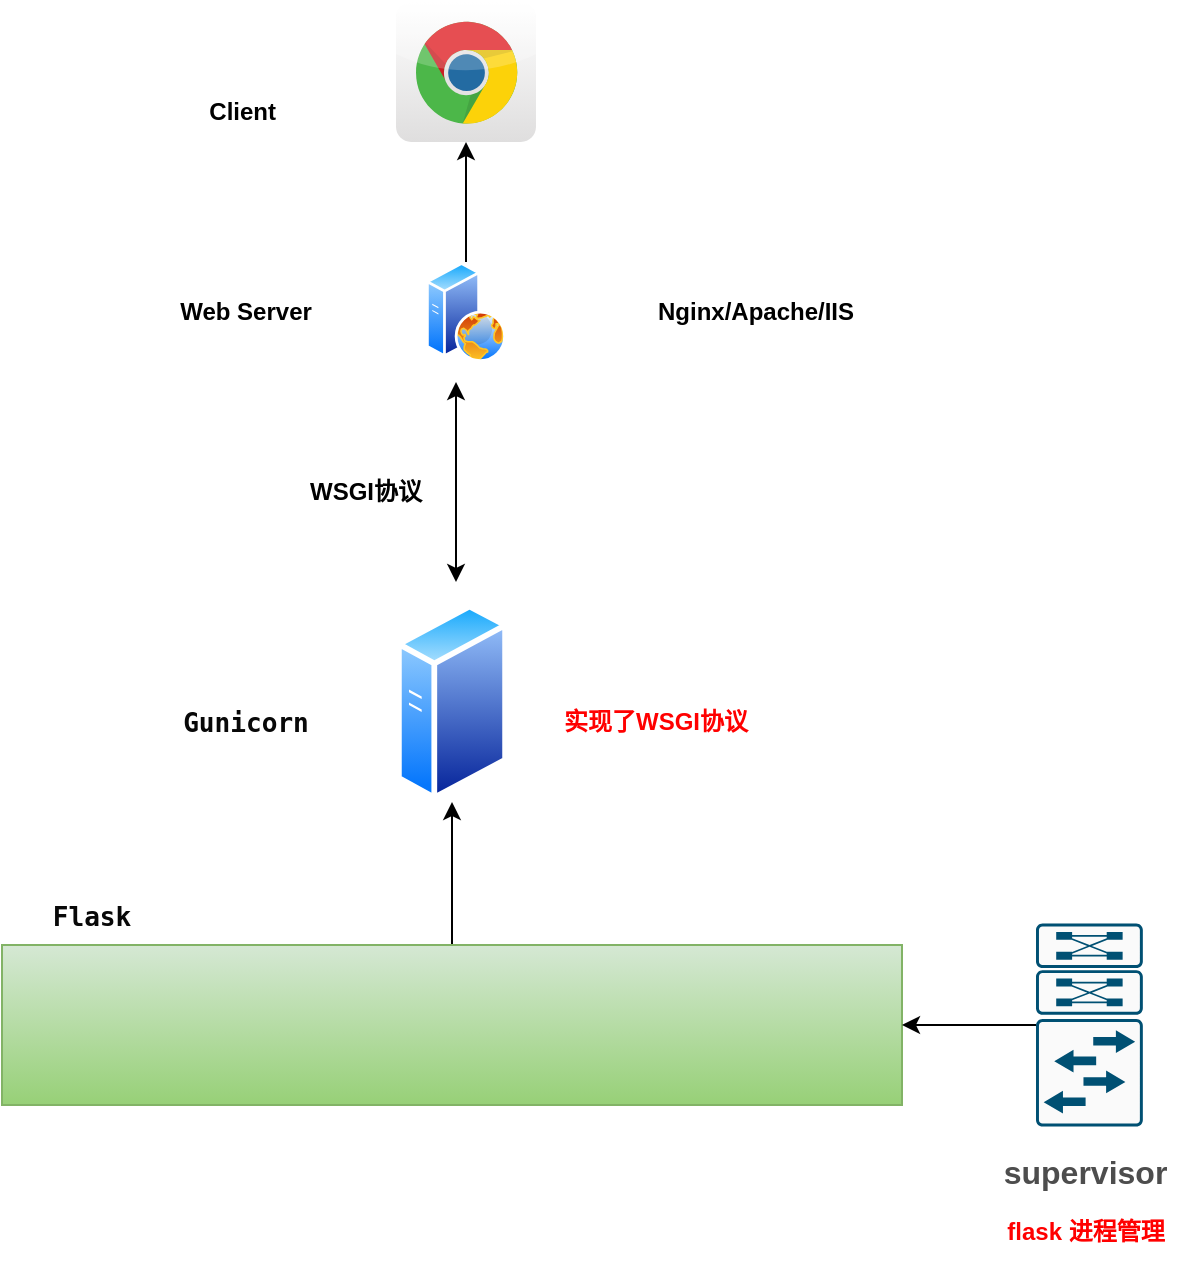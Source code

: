 <mxfile version="16.5.6" type="github">
  <diagram id="KrzFKyJnl_7XDag67M4k" name="Page-1">
    <mxGraphModel dx="1038" dy="515" grid="1" gridSize="10" guides="1" tooltips="1" connect="1" arrows="1" fold="1" page="1" pageScale="1" pageWidth="827" pageHeight="1169" math="0" shadow="0">
      <root>
        <mxCell id="0" />
        <mxCell id="1" parent="0" />
        <mxCell id="Hg0RDzW1tKglAUxQImQ_-20" style="edgeStyle=orthogonalEdgeStyle;rounded=0;orthogonalLoop=1;jettySize=auto;html=1;fontColor=#FF0000;" edge="1" parent="1" source="Hg0RDzW1tKglAUxQImQ_-18" target="Hg0RDzW1tKglAUxQImQ_-7">
          <mxGeometry relative="1" as="geometry" />
        </mxCell>
        <mxCell id="Hg0RDzW1tKglAUxQImQ_-18" value="" style="rounded=0;whiteSpace=wrap;html=1;fillColor=#d5e8d4;gradientColor=#97d077;strokeColor=#82b366;" vertex="1" parent="1">
          <mxGeometry x="133" y="501.5" width="450" height="80" as="geometry" />
        </mxCell>
        <mxCell id="Hg0RDzW1tKglAUxQImQ_-2" value="Client&amp;nbsp;" style="text;html=1;strokeColor=none;fillColor=none;align=center;verticalAlign=middle;whiteSpace=wrap;rounded=0;fontStyle=1" vertex="1" parent="1">
          <mxGeometry x="225" y="70" width="60" height="30" as="geometry" />
        </mxCell>
        <mxCell id="Hg0RDzW1tKglAUxQImQ_-3" value="" style="dashed=0;outlineConnect=0;html=1;align=center;labelPosition=center;verticalLabelPosition=bottom;verticalAlign=top;shape=mxgraph.webicons.chrome;gradientColor=#DFDEDE" vertex="1" parent="1">
          <mxGeometry x="330" y="30" width="70" height="70" as="geometry" />
        </mxCell>
        <mxCell id="Hg0RDzW1tKglAUxQImQ_-21" style="edgeStyle=orthogonalEdgeStyle;rounded=0;orthogonalLoop=1;jettySize=auto;html=1;fontColor=#FF0000;" edge="1" parent="1" source="Hg0RDzW1tKglAUxQImQ_-4" target="Hg0RDzW1tKglAUxQImQ_-3">
          <mxGeometry relative="1" as="geometry" />
        </mxCell>
        <mxCell id="Hg0RDzW1tKglAUxQImQ_-4" value="" style="aspect=fixed;perimeter=ellipsePerimeter;html=1;align=center;shadow=0;dashed=0;spacingTop=3;image;image=img/lib/active_directory/web_server.svg;" vertex="1" parent="1">
          <mxGeometry x="345" y="160" width="40" height="50" as="geometry" />
        </mxCell>
        <mxCell id="Hg0RDzW1tKglAUxQImQ_-5" value="Web Server" style="text;html=1;strokeColor=none;fillColor=none;align=center;verticalAlign=middle;whiteSpace=wrap;rounded=0;fontStyle=1" vertex="1" parent="1">
          <mxGeometry x="210" y="170" width="90" height="30" as="geometry" />
        </mxCell>
        <mxCell id="Hg0RDzW1tKglAUxQImQ_-6" value="Nginx/Apache/IIS" style="text;html=1;strokeColor=none;fillColor=none;align=center;verticalAlign=middle;whiteSpace=wrap;rounded=0;fontStyle=1" vertex="1" parent="1">
          <mxGeometry x="450" y="170" width="120" height="30" as="geometry" />
        </mxCell>
        <mxCell id="Hg0RDzW1tKglAUxQImQ_-7" value="" style="aspect=fixed;perimeter=ellipsePerimeter;html=1;align=center;shadow=0;dashed=0;spacingTop=3;image;image=img/lib/active_directory/generic_server.svg;" vertex="1" parent="1">
          <mxGeometry x="330" y="330" width="56" height="100" as="geometry" />
        </mxCell>
        <mxCell id="Hg0RDzW1tKglAUxQImQ_-8" value="&lt;pre style=&quot;background-color: #ffffff ; color: #080808 ; font-family: &amp;quot;jetbrains mono&amp;quot; , monospace ; font-size: 9.8pt&quot;&gt;Gunicorn&lt;/pre&gt;" style="text;html=1;strokeColor=none;fillColor=none;align=center;verticalAlign=middle;whiteSpace=wrap;rounded=0;fontStyle=1" vertex="1" parent="1">
          <mxGeometry x="210" y="375" width="90" height="30" as="geometry" />
        </mxCell>
        <mxCell id="Hg0RDzW1tKglAUxQImQ_-10" value="" style="endArrow=classic;startArrow=classic;html=1;rounded=0;" edge="1" parent="1">
          <mxGeometry width="50" height="50" relative="1" as="geometry">
            <mxPoint x="360" y="320" as="sourcePoint" />
            <mxPoint x="360" y="220" as="targetPoint" />
          </mxGeometry>
        </mxCell>
        <mxCell id="Hg0RDzW1tKglAUxQImQ_-11" value="WSGI协议" style="text;html=1;strokeColor=none;fillColor=none;align=center;verticalAlign=middle;whiteSpace=wrap;rounded=0;fontStyle=1" vertex="1" parent="1">
          <mxGeometry x="270" y="260" width="90" height="30" as="geometry" />
        </mxCell>
        <mxCell id="Hg0RDzW1tKglAUxQImQ_-12" value="实现了WSGI协议" style="text;html=1;strokeColor=none;fillColor=none;align=center;verticalAlign=middle;whiteSpace=wrap;rounded=0;fontStyle=1;fontColor=#FF0000;" vertex="1" parent="1">
          <mxGeometry x="400" y="375" width="120" height="30" as="geometry" />
        </mxCell>
        <mxCell id="Hg0RDzW1tKglAUxQImQ_-14" value="" style="shape=image;html=1;verticalAlign=top;verticalLabelPosition=bottom;labelBackgroundColor=#ffffff;imageAspect=0;aspect=fixed;image=https://cdn4.iconfinder.com/data/icons/scripting-and-programming-languages/512/660277-Python_logo-128.png;fontColor=#FF0000;" vertex="1" parent="1">
          <mxGeometry x="140" y="510" width="63" height="63" as="geometry" />
        </mxCell>
        <mxCell id="Hg0RDzW1tKglAUxQImQ_-15" value="" style="shape=image;html=1;verticalAlign=top;verticalLabelPosition=bottom;labelBackgroundColor=#ffffff;imageAspect=0;aspect=fixed;image=https://cdn4.iconfinder.com/data/icons/scripting-and-programming-languages/512/660277-Python_logo-128.png;fontColor=#FF0000;" vertex="1" parent="1">
          <mxGeometry x="250" y="510" width="63" height="63" as="geometry" />
        </mxCell>
        <mxCell id="Hg0RDzW1tKglAUxQImQ_-16" value="" style="shape=image;html=1;verticalAlign=top;verticalLabelPosition=bottom;labelBackgroundColor=#ffffff;imageAspect=0;aspect=fixed;image=https://cdn4.iconfinder.com/data/icons/scripting-and-programming-languages/512/660277-Python_logo-128.png;fontColor=#FF0000;" vertex="1" parent="1">
          <mxGeometry x="397" y="510" width="63" height="63" as="geometry" />
        </mxCell>
        <mxCell id="Hg0RDzW1tKglAUxQImQ_-17" value="" style="shape=image;html=1;verticalAlign=top;verticalLabelPosition=bottom;labelBackgroundColor=#ffffff;imageAspect=0;aspect=fixed;image=https://cdn4.iconfinder.com/data/icons/scripting-and-programming-languages/512/660277-Python_logo-128.png;fontColor=#FF0000;" vertex="1" parent="1">
          <mxGeometry x="507" y="510" width="63" height="63" as="geometry" />
        </mxCell>
        <mxCell id="Hg0RDzW1tKglAUxQImQ_-19" value="&lt;pre style=&quot;background-color: #ffffff ; color: #080808 ; font-family: &amp;#34;jetbrains mono&amp;#34; , monospace ; font-size: 9.8pt&quot;&gt;Flask&lt;/pre&gt;" style="text;html=1;strokeColor=none;fillColor=none;align=center;verticalAlign=middle;whiteSpace=wrap;rounded=0;fontStyle=1" vertex="1" parent="1">
          <mxGeometry x="133" y="471.5" width="90" height="30" as="geometry" />
        </mxCell>
        <mxCell id="Hg0RDzW1tKglAUxQImQ_-23" style="edgeStyle=orthogonalEdgeStyle;rounded=0;orthogonalLoop=1;jettySize=auto;html=1;entryX=1;entryY=0.5;entryDx=0;entryDy=0;fontColor=#FF0000;" edge="1" parent="1" source="Hg0RDzW1tKglAUxQImQ_-22" target="Hg0RDzW1tKglAUxQImQ_-18">
          <mxGeometry relative="1" as="geometry" />
        </mxCell>
        <mxCell id="Hg0RDzW1tKglAUxQImQ_-22" value="" style="sketch=0;points=[[0.015,0.015,0],[0.985,0.015,0],[0.985,0.985,0],[0.015,0.985,0],[0.25,0,0],[0.5,0,0],[0.75,0,0],[1,0.25,0],[1,0.5,0],[1,0.75,0],[0.75,1,0],[0.5,1,0],[0.25,1,0],[0,0.75,0],[0,0.5,0],[0,0.25,0]];verticalLabelPosition=bottom;html=1;verticalAlign=top;aspect=fixed;align=center;pointerEvents=1;shape=mxgraph.cisco19.rect;prIcon=l2_switch_with_dual_supervisor;fillColor=#FAFAFA;strokeColor=#005073;fontColor=#FF0000;" vertex="1" parent="1">
          <mxGeometry x="650" y="490.75" width="53.42" height="101.5" as="geometry" />
        </mxCell>
        <mxCell id="Hg0RDzW1tKglAUxQImQ_-24" value="&lt;span style=&quot;color: rgb(77 , 77 , 77) ; font-family: , &amp;quot;sf ui text&amp;quot; , &amp;quot;arial&amp;quot; , &amp;quot;pingfang sc&amp;quot; , &amp;quot;hiragino sans gb&amp;quot; , &amp;quot;microsoft yahei&amp;quot; , &amp;quot;wenquanyi micro hei&amp;quot; , sans-serif ; font-size: 16px ; background-color: rgb(255 , 255 , 255)&quot;&gt;supervisor&amp;nbsp;&lt;/span&gt;" style="text;html=1;strokeColor=none;fillColor=none;align=center;verticalAlign=middle;whiteSpace=wrap;rounded=0;fontColor=#FF0000;fontStyle=1" vertex="1" parent="1">
          <mxGeometry x="631.71" y="600" width="90" height="30" as="geometry" />
        </mxCell>
        <mxCell id="Hg0RDzW1tKglAUxQImQ_-25" value="flask 进程管理" style="text;html=1;strokeColor=none;fillColor=none;align=center;verticalAlign=middle;whiteSpace=wrap;rounded=0;fontColor=#FF0000;fontStyle=1" vertex="1" parent="1">
          <mxGeometry x="630" y="630" width="90" height="30" as="geometry" />
        </mxCell>
      </root>
    </mxGraphModel>
  </diagram>
</mxfile>
